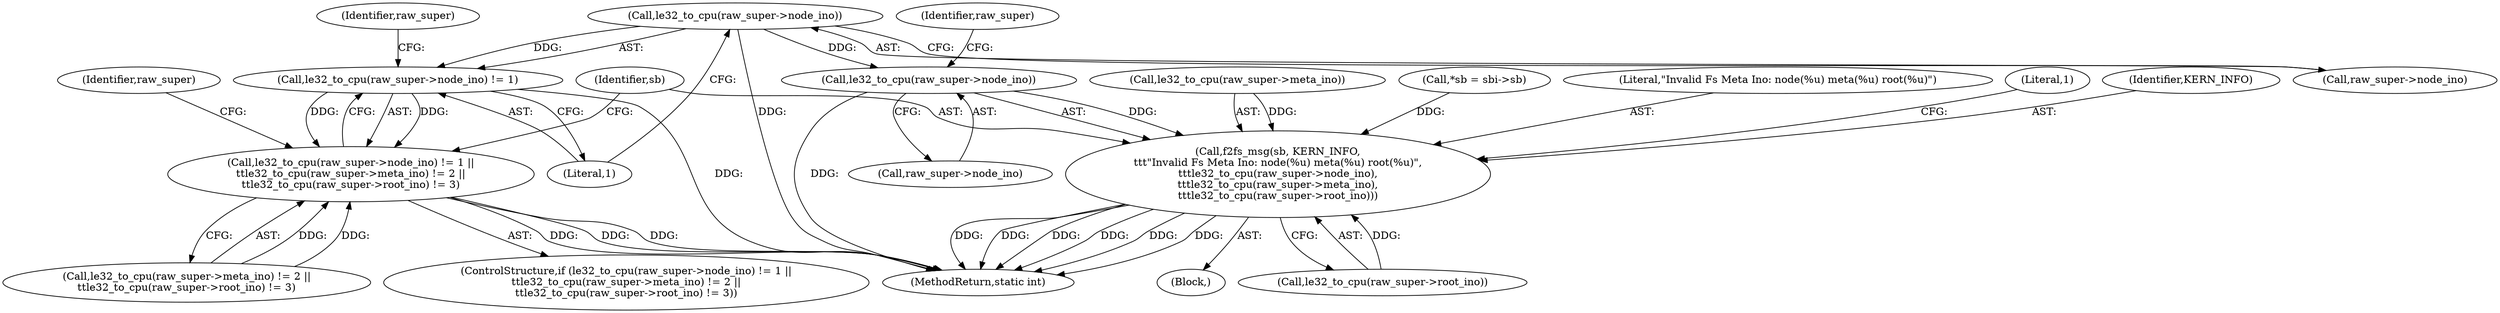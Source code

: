 digraph "0_linux_b9dd46188edc2f0d1f37328637860bb65a771124@pointer" {
"1000251" [label="(Call,le32_to_cpu(raw_super->node_ino))"];
"1000250" [label="(Call,le32_to_cpu(raw_super->node_ino) != 1)"];
"1000249" [label="(Call,le32_to_cpu(raw_super->node_ino) != 1 ||\n\t\tle32_to_cpu(raw_super->meta_ino) != 2 ||\n\t\tle32_to_cpu(raw_super->root_ino) != 3)"];
"1000274" [label="(Call,le32_to_cpu(raw_super->node_ino))"];
"1000270" [label="(Call,f2fs_msg(sb, KERN_INFO,\n\t\t\t\"Invalid Fs Meta Ino: node(%u) meta(%u) root(%u)\",\n\t\t\tle32_to_cpu(raw_super->node_ino),\n\t\t\tle32_to_cpu(raw_super->meta_ino),\n\t\t\tle32_to_cpu(raw_super->root_ino)))"];
"1000252" [label="(Call,raw_super->node_ino)"];
"1000250" [label="(Call,le32_to_cpu(raw_super->node_ino) != 1)"];
"1000121" [label="(Call,*sb = sbi->sb)"];
"1000273" [label="(Literal,\"Invalid Fs Meta Ino: node(%u) meta(%u) root(%u)\")"];
"1000287" [label="(Literal,1)"];
"1000269" [label="(Block,)"];
"1000282" [label="(Call,le32_to_cpu(raw_super->root_ino))"];
"1000292" [label="(Identifier,raw_super)"];
"1000270" [label="(Call,f2fs_msg(sb, KERN_INFO,\n\t\t\t\"Invalid Fs Meta Ino: node(%u) meta(%u) root(%u)\",\n\t\t\tle32_to_cpu(raw_super->node_ino),\n\t\t\tle32_to_cpu(raw_super->meta_ino),\n\t\t\tle32_to_cpu(raw_super->root_ino)))"];
"1000275" [label="(Call,raw_super->node_ino)"];
"1000272" [label="(Identifier,KERN_INFO)"];
"1000255" [label="(Literal,1)"];
"1000249" [label="(Call,le32_to_cpu(raw_super->node_ino) != 1 ||\n\t\tle32_to_cpu(raw_super->meta_ino) != 2 ||\n\t\tle32_to_cpu(raw_super->root_ino) != 3)"];
"1000260" [label="(Identifier,raw_super)"];
"1000278" [label="(Call,le32_to_cpu(raw_super->meta_ino))"];
"1000256" [label="(Call,le32_to_cpu(raw_super->meta_ino) != 2 ||\n\t\tle32_to_cpu(raw_super->root_ino) != 3)"];
"1000271" [label="(Identifier,sb)"];
"1000314" [label="(MethodReturn,static int)"];
"1000280" [label="(Identifier,raw_super)"];
"1000251" [label="(Call,le32_to_cpu(raw_super->node_ino))"];
"1000274" [label="(Call,le32_to_cpu(raw_super->node_ino))"];
"1000248" [label="(ControlStructure,if (le32_to_cpu(raw_super->node_ino) != 1 ||\n\t\tle32_to_cpu(raw_super->meta_ino) != 2 ||\n\t\tle32_to_cpu(raw_super->root_ino) != 3))"];
"1000251" -> "1000250"  [label="AST: "];
"1000251" -> "1000252"  [label="CFG: "];
"1000252" -> "1000251"  [label="AST: "];
"1000255" -> "1000251"  [label="CFG: "];
"1000251" -> "1000314"  [label="DDG: "];
"1000251" -> "1000250"  [label="DDG: "];
"1000251" -> "1000274"  [label="DDG: "];
"1000250" -> "1000249"  [label="AST: "];
"1000250" -> "1000255"  [label="CFG: "];
"1000255" -> "1000250"  [label="AST: "];
"1000260" -> "1000250"  [label="CFG: "];
"1000249" -> "1000250"  [label="CFG: "];
"1000250" -> "1000314"  [label="DDG: "];
"1000250" -> "1000249"  [label="DDG: "];
"1000250" -> "1000249"  [label="DDG: "];
"1000249" -> "1000248"  [label="AST: "];
"1000249" -> "1000256"  [label="CFG: "];
"1000256" -> "1000249"  [label="AST: "];
"1000271" -> "1000249"  [label="CFG: "];
"1000292" -> "1000249"  [label="CFG: "];
"1000249" -> "1000314"  [label="DDG: "];
"1000249" -> "1000314"  [label="DDG: "];
"1000249" -> "1000314"  [label="DDG: "];
"1000256" -> "1000249"  [label="DDG: "];
"1000256" -> "1000249"  [label="DDG: "];
"1000274" -> "1000270"  [label="AST: "];
"1000274" -> "1000275"  [label="CFG: "];
"1000275" -> "1000274"  [label="AST: "];
"1000280" -> "1000274"  [label="CFG: "];
"1000274" -> "1000314"  [label="DDG: "];
"1000274" -> "1000270"  [label="DDG: "];
"1000270" -> "1000269"  [label="AST: "];
"1000270" -> "1000282"  [label="CFG: "];
"1000271" -> "1000270"  [label="AST: "];
"1000272" -> "1000270"  [label="AST: "];
"1000273" -> "1000270"  [label="AST: "];
"1000278" -> "1000270"  [label="AST: "];
"1000282" -> "1000270"  [label="AST: "];
"1000287" -> "1000270"  [label="CFG: "];
"1000270" -> "1000314"  [label="DDG: "];
"1000270" -> "1000314"  [label="DDG: "];
"1000270" -> "1000314"  [label="DDG: "];
"1000270" -> "1000314"  [label="DDG: "];
"1000270" -> "1000314"  [label="DDG: "];
"1000270" -> "1000314"  [label="DDG: "];
"1000121" -> "1000270"  [label="DDG: "];
"1000278" -> "1000270"  [label="DDG: "];
"1000282" -> "1000270"  [label="DDG: "];
}
